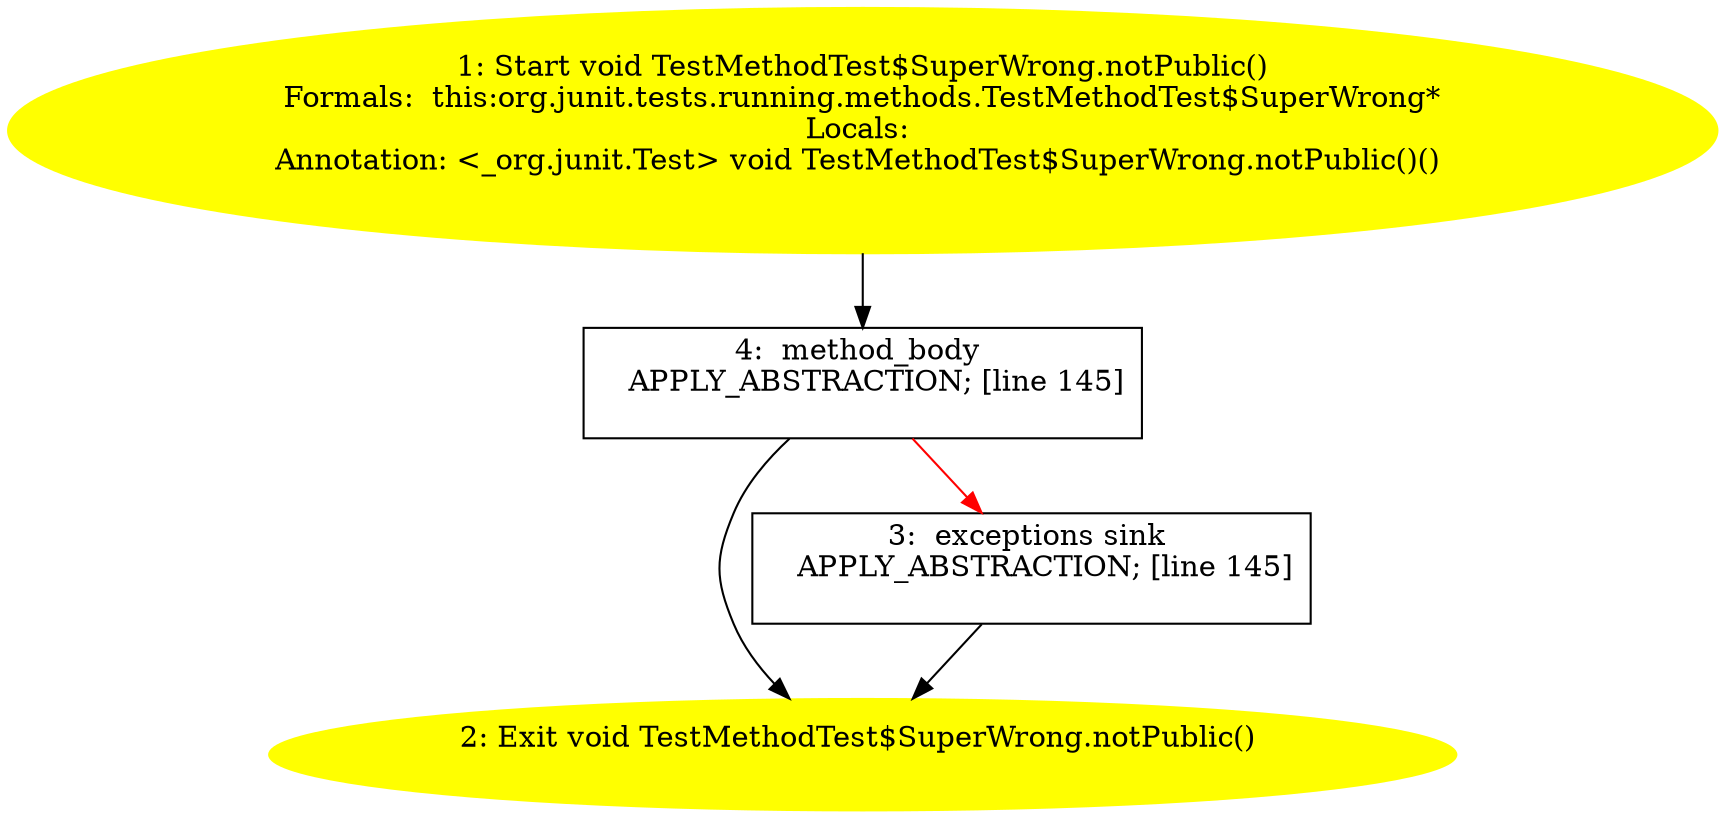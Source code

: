 /* @generated */
digraph cfg {
"org.junit.tests.running.methods.TestMethodTest$SuperWrong.notPublic():void.bc81fd43325b387e73ee4e2b61e0895f_1" [label="1: Start void TestMethodTest$SuperWrong.notPublic()\nFormals:  this:org.junit.tests.running.methods.TestMethodTest$SuperWrong*\nLocals: \nAnnotation: <_org.junit.Test> void TestMethodTest$SuperWrong.notPublic()() \n  " color=yellow style=filled]
	

	 "org.junit.tests.running.methods.TestMethodTest$SuperWrong.notPublic():void.bc81fd43325b387e73ee4e2b61e0895f_1" -> "org.junit.tests.running.methods.TestMethodTest$SuperWrong.notPublic():void.bc81fd43325b387e73ee4e2b61e0895f_4" ;
"org.junit.tests.running.methods.TestMethodTest$SuperWrong.notPublic():void.bc81fd43325b387e73ee4e2b61e0895f_2" [label="2: Exit void TestMethodTest$SuperWrong.notPublic() \n  " color=yellow style=filled]
	

"org.junit.tests.running.methods.TestMethodTest$SuperWrong.notPublic():void.bc81fd43325b387e73ee4e2b61e0895f_3" [label="3:  exceptions sink \n   APPLY_ABSTRACTION; [line 145]\n " shape="box"]
	

	 "org.junit.tests.running.methods.TestMethodTest$SuperWrong.notPublic():void.bc81fd43325b387e73ee4e2b61e0895f_3" -> "org.junit.tests.running.methods.TestMethodTest$SuperWrong.notPublic():void.bc81fd43325b387e73ee4e2b61e0895f_2" ;
"org.junit.tests.running.methods.TestMethodTest$SuperWrong.notPublic():void.bc81fd43325b387e73ee4e2b61e0895f_4" [label="4:  method_body \n   APPLY_ABSTRACTION; [line 145]\n " shape="box"]
	

	 "org.junit.tests.running.methods.TestMethodTest$SuperWrong.notPublic():void.bc81fd43325b387e73ee4e2b61e0895f_4" -> "org.junit.tests.running.methods.TestMethodTest$SuperWrong.notPublic():void.bc81fd43325b387e73ee4e2b61e0895f_2" ;
	 "org.junit.tests.running.methods.TestMethodTest$SuperWrong.notPublic():void.bc81fd43325b387e73ee4e2b61e0895f_4" -> "org.junit.tests.running.methods.TestMethodTest$SuperWrong.notPublic():void.bc81fd43325b387e73ee4e2b61e0895f_3" [color="red" ];
}
